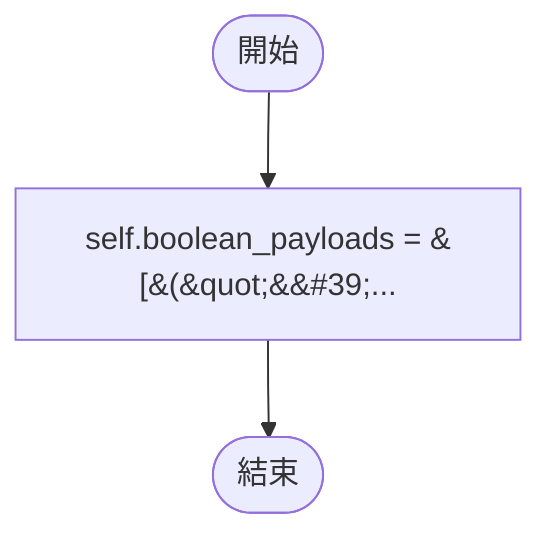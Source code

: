 flowchart TB
    n1([開始])
    n2([結束])
    n3[self.boolean_payloads = &#91;&#40;&amp;quot;&amp;&#35;39;...]
    n1 --> n3
    n3 --> n2